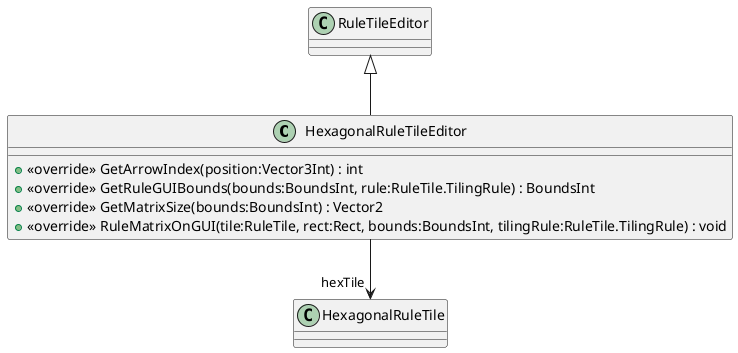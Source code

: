 @startuml
class HexagonalRuleTileEditor {
    + <<override>> GetArrowIndex(position:Vector3Int) : int
    + <<override>> GetRuleGUIBounds(bounds:BoundsInt, rule:RuleTile.TilingRule) : BoundsInt
    + <<override>> GetMatrixSize(bounds:BoundsInt) : Vector2
    + <<override>> RuleMatrixOnGUI(tile:RuleTile, rect:Rect, bounds:BoundsInt, tilingRule:RuleTile.TilingRule) : void
}
RuleTileEditor <|-- HexagonalRuleTileEditor
HexagonalRuleTileEditor --> "hexTile" HexagonalRuleTile
@enduml
